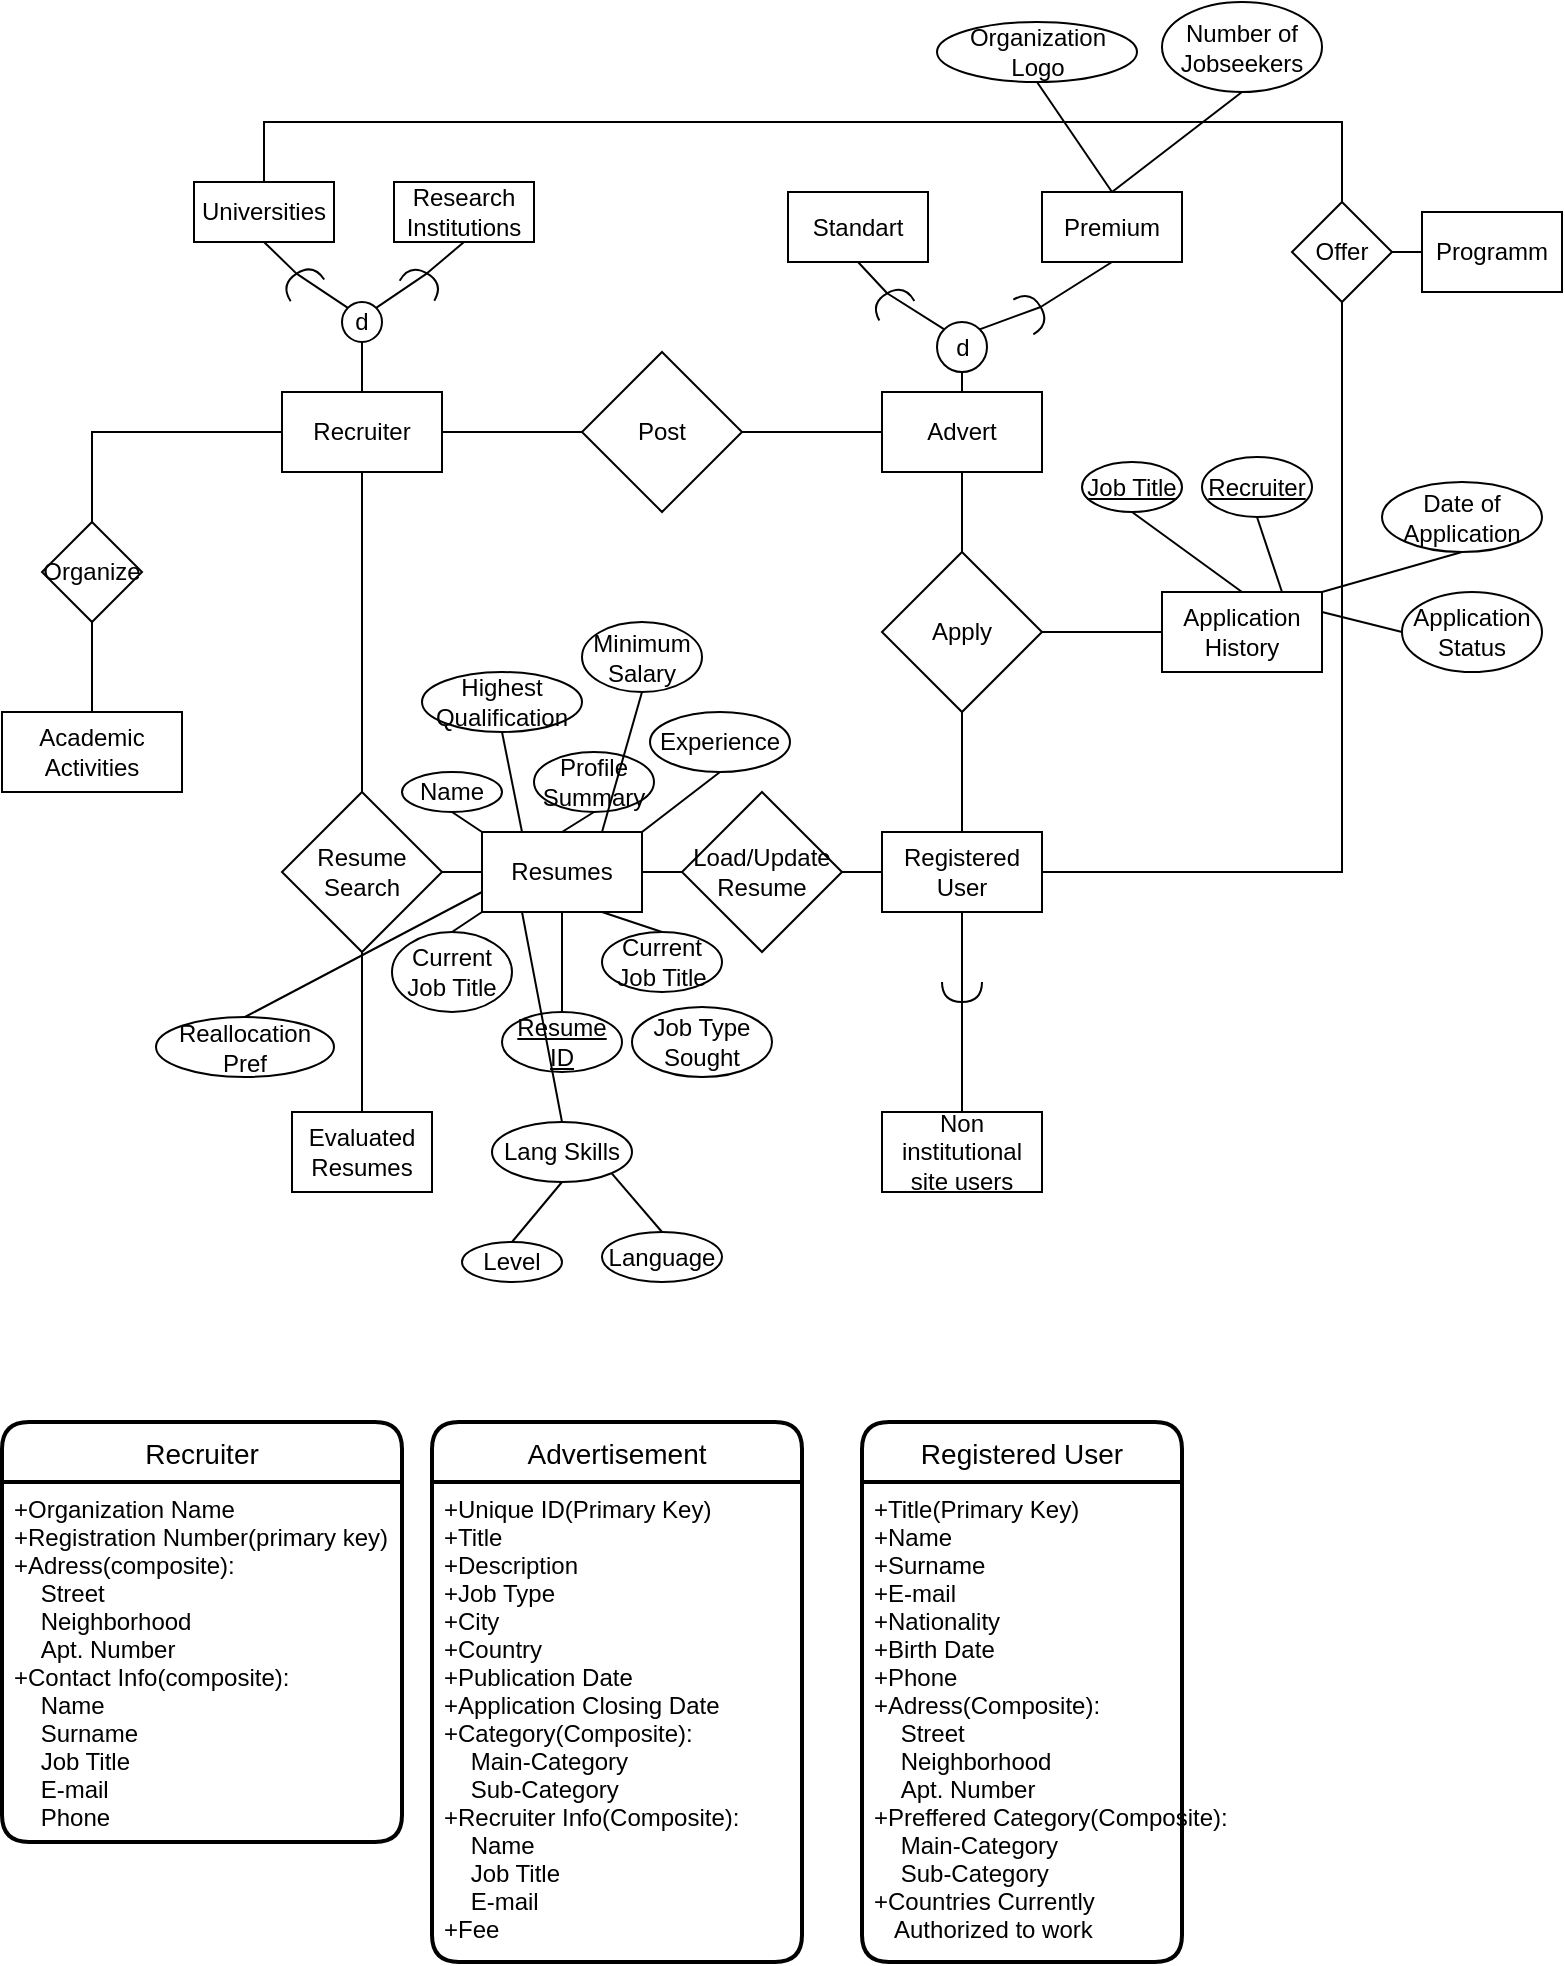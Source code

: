 <mxfile version="15.7.4" type="github">
  <diagram id="oW-fHzXB0XqupBl2FvEl" name="Page-1">
    <mxGraphModel dx="371" dy="684" grid="1" gridSize="10" guides="1" tooltips="1" connect="1" arrows="1" fold="1" page="1" pageScale="1" pageWidth="827" pageHeight="1169" math="0" shadow="0">
      <root>
        <mxCell id="0" />
        <mxCell id="1" parent="0" />
        <mxCell id="fJtaRyN5ISk2u794oa8O-1" value="Recruiter" style="rounded=0;whiteSpace=wrap;html=1;" vertex="1" parent="1">
          <mxGeometry x="160" y="375" width="80" height="40" as="geometry" />
        </mxCell>
        <mxCell id="fJtaRyN5ISk2u794oa8O-3" value="Resume&lt;br&gt;Search" style="rhombus;whiteSpace=wrap;html=1;" vertex="1" parent="1">
          <mxGeometry x="160" y="575" width="80" height="80" as="geometry" />
        </mxCell>
        <mxCell id="fJtaRyN5ISk2u794oa8O-4" value="" style="endArrow=none;html=1;rounded=0;entryX=0.5;entryY=1;entryDx=0;entryDy=0;exitX=0.5;exitY=0;exitDx=0;exitDy=0;" edge="1" parent="1" source="fJtaRyN5ISk2u794oa8O-3" target="fJtaRyN5ISk2u794oa8O-1">
          <mxGeometry width="50" height="50" relative="1" as="geometry">
            <mxPoint x="700" y="665" as="sourcePoint" />
            <mxPoint x="750" y="615" as="targetPoint" />
          </mxGeometry>
        </mxCell>
        <mxCell id="fJtaRyN5ISk2u794oa8O-5" value="" style="endArrow=none;html=1;rounded=0;entryX=0.5;entryY=1;entryDx=0;entryDy=0;exitX=0.5;exitY=0;exitDx=0;exitDy=0;" edge="1" parent="1" source="fJtaRyN5ISk2u794oa8O-6" target="fJtaRyN5ISk2u794oa8O-3">
          <mxGeometry width="50" height="50" relative="1" as="geometry">
            <mxPoint x="280" y="735" as="sourcePoint" />
            <mxPoint x="750" y="615" as="targetPoint" />
            <Array as="points" />
          </mxGeometry>
        </mxCell>
        <mxCell id="fJtaRyN5ISk2u794oa8O-6" value="Evaluated&lt;br&gt;Resumes" style="rounded=0;whiteSpace=wrap;html=1;" vertex="1" parent="1">
          <mxGeometry x="165" y="735" width="70" height="40" as="geometry" />
        </mxCell>
        <mxCell id="fJtaRyN5ISk2u794oa8O-7" value="" style="endArrow=none;html=1;rounded=0;exitX=1;exitY=0.5;exitDx=0;exitDy=0;startArrow=none;" edge="1" parent="1" source="fJtaRyN5ISk2u794oa8O-8">
          <mxGeometry width="50" height="50" relative="1" as="geometry">
            <mxPoint x="700" y="665" as="sourcePoint" />
            <mxPoint x="360" y="615" as="targetPoint" />
          </mxGeometry>
        </mxCell>
        <mxCell id="fJtaRyN5ISk2u794oa8O-8" value="Resumes" style="rounded=0;whiteSpace=wrap;html=1;" vertex="1" parent="1">
          <mxGeometry x="260" y="595" width="80" height="40" as="geometry" />
        </mxCell>
        <mxCell id="fJtaRyN5ISk2u794oa8O-9" value="" style="endArrow=none;html=1;rounded=0;exitX=1;exitY=0.5;exitDx=0;exitDy=0;" edge="1" parent="1" source="fJtaRyN5ISk2u794oa8O-3" target="fJtaRyN5ISk2u794oa8O-8">
          <mxGeometry width="50" height="50" relative="1" as="geometry">
            <mxPoint x="320" y="615" as="sourcePoint" />
            <mxPoint x="400" y="615" as="targetPoint" />
          </mxGeometry>
        </mxCell>
        <mxCell id="fJtaRyN5ISk2u794oa8O-10" value="Load/Update&lt;br&gt;Resume" style="rhombus;whiteSpace=wrap;html=1;" vertex="1" parent="1">
          <mxGeometry x="360" y="575" width="80" height="80" as="geometry" />
        </mxCell>
        <mxCell id="fJtaRyN5ISk2u794oa8O-11" value="Registered&lt;br&gt;User" style="rounded=0;whiteSpace=wrap;html=1;" vertex="1" parent="1">
          <mxGeometry x="460" y="595" width="80" height="40" as="geometry" />
        </mxCell>
        <mxCell id="fJtaRyN5ISk2u794oa8O-12" value="" style="shape=requiredInterface;html=1;verticalLabelPosition=bottom;sketch=0;rotation=90;" vertex="1" parent="1">
          <mxGeometry x="495" y="665" width="10" height="20" as="geometry" />
        </mxCell>
        <mxCell id="fJtaRyN5ISk2u794oa8O-13" value="" style="endArrow=none;html=1;rounded=0;exitX=1;exitY=0.5;exitDx=0;exitDy=0;entryX=0;entryY=0.5;entryDx=0;entryDy=0;" edge="1" parent="1" source="fJtaRyN5ISk2u794oa8O-10" target="fJtaRyN5ISk2u794oa8O-11">
          <mxGeometry width="50" height="50" relative="1" as="geometry">
            <mxPoint x="680" y="645" as="sourcePoint" />
            <mxPoint x="730" y="595" as="targetPoint" />
          </mxGeometry>
        </mxCell>
        <mxCell id="fJtaRyN5ISk2u794oa8O-16" value="Non institutional site users" style="rounded=0;whiteSpace=wrap;html=1;" vertex="1" parent="1">
          <mxGeometry x="460" y="735" width="80" height="40" as="geometry" />
        </mxCell>
        <mxCell id="fJtaRyN5ISk2u794oa8O-17" value="" style="endArrow=none;html=1;rounded=0;exitX=0.5;exitY=1;exitDx=0;exitDy=0;entryX=0.5;entryY=0;entryDx=0;entryDy=0;" edge="1" parent="1" source="fJtaRyN5ISk2u794oa8O-11" target="fJtaRyN5ISk2u794oa8O-16">
          <mxGeometry width="50" height="50" relative="1" as="geometry">
            <mxPoint x="680" y="635" as="sourcePoint" />
            <mxPoint x="730" y="585" as="targetPoint" />
          </mxGeometry>
        </mxCell>
        <mxCell id="fJtaRyN5ISk2u794oa8O-18" value="" style="endArrow=none;html=1;rounded=0;exitX=0.5;exitY=0;exitDx=0;exitDy=0;" edge="1" parent="1" source="fJtaRyN5ISk2u794oa8O-11">
          <mxGeometry width="50" height="50" relative="1" as="geometry">
            <mxPoint x="680" y="635" as="sourcePoint" />
            <mxPoint x="500" y="535" as="targetPoint" />
          </mxGeometry>
        </mxCell>
        <mxCell id="fJtaRyN5ISk2u794oa8O-19" value="Apply" style="rhombus;whiteSpace=wrap;html=1;" vertex="1" parent="1">
          <mxGeometry x="460" y="455" width="80" height="80" as="geometry" />
        </mxCell>
        <mxCell id="fJtaRyN5ISk2u794oa8O-21" value="Application&lt;br&gt;History" style="rounded=0;whiteSpace=wrap;html=1;" vertex="1" parent="1">
          <mxGeometry x="600" y="475" width="80" height="40" as="geometry" />
        </mxCell>
        <mxCell id="fJtaRyN5ISk2u794oa8O-22" value="Advert" style="rounded=0;whiteSpace=wrap;html=1;" vertex="1" parent="1">
          <mxGeometry x="460" y="375" width="80" height="40" as="geometry" />
        </mxCell>
        <mxCell id="fJtaRyN5ISk2u794oa8O-24" value="" style="endArrow=none;html=1;rounded=0;entryX=0.5;entryY=1;entryDx=0;entryDy=0;exitX=0.5;exitY=0;exitDx=0;exitDy=0;" edge="1" parent="1" source="fJtaRyN5ISk2u794oa8O-19" target="fJtaRyN5ISk2u794oa8O-22">
          <mxGeometry width="50" height="50" relative="1" as="geometry">
            <mxPoint x="680" y="625" as="sourcePoint" />
            <mxPoint x="730" y="575" as="targetPoint" />
          </mxGeometry>
        </mxCell>
        <mxCell id="fJtaRyN5ISk2u794oa8O-25" value="" style="endArrow=none;html=1;rounded=0;exitX=1;exitY=0.5;exitDx=0;exitDy=0;" edge="1" parent="1" source="fJtaRyN5ISk2u794oa8O-1">
          <mxGeometry width="50" height="50" relative="1" as="geometry">
            <mxPoint x="680" y="625" as="sourcePoint" />
            <mxPoint x="320" y="395" as="targetPoint" />
          </mxGeometry>
        </mxCell>
        <mxCell id="fJtaRyN5ISk2u794oa8O-26" value="Post" style="rhombus;whiteSpace=wrap;html=1;" vertex="1" parent="1">
          <mxGeometry x="310" y="355" width="80" height="80" as="geometry" />
        </mxCell>
        <mxCell id="fJtaRyN5ISk2u794oa8O-28" value="" style="endArrow=none;html=1;rounded=0;exitX=1;exitY=0.5;exitDx=0;exitDy=0;entryX=0;entryY=0.5;entryDx=0;entryDy=0;" edge="1" parent="1" source="fJtaRyN5ISk2u794oa8O-26" target="fJtaRyN5ISk2u794oa8O-22">
          <mxGeometry width="50" height="50" relative="1" as="geometry">
            <mxPoint x="680" y="625" as="sourcePoint" />
            <mxPoint x="730" y="575" as="targetPoint" />
          </mxGeometry>
        </mxCell>
        <mxCell id="fJtaRyN5ISk2u794oa8O-32" value="Universities" style="rounded=0;whiteSpace=wrap;html=1;" vertex="1" parent="1">
          <mxGeometry x="116" y="270" width="70" height="30" as="geometry" />
        </mxCell>
        <mxCell id="fJtaRyN5ISk2u794oa8O-33" value="Research&lt;br&gt;Institutions" style="rounded=0;whiteSpace=wrap;html=1;" vertex="1" parent="1">
          <mxGeometry x="216" y="270" width="70" height="30" as="geometry" />
        </mxCell>
        <mxCell id="fJtaRyN5ISk2u794oa8O-44" value="" style="endArrow=none;html=1;rounded=0;exitX=0.5;exitY=0;exitDx=0;exitDy=0;entryX=0.5;entryY=1;entryDx=0;entryDy=0;" edge="1" parent="1" source="fJtaRyN5ISk2u794oa8O-1" target="fJtaRyN5ISk2u794oa8O-45">
          <mxGeometry width="50" height="50" relative="1" as="geometry">
            <mxPoint x="516" y="550" as="sourcePoint" />
            <mxPoint x="200" y="350" as="targetPoint" />
          </mxGeometry>
        </mxCell>
        <mxCell id="fJtaRyN5ISk2u794oa8O-45" value="d" style="ellipse;whiteSpace=wrap;html=1;aspect=fixed;" vertex="1" parent="1">
          <mxGeometry x="190" y="330" width="20" height="20" as="geometry" />
        </mxCell>
        <mxCell id="fJtaRyN5ISk2u794oa8O-48" value="" style="endArrow=none;html=1;rounded=0;exitX=1;exitY=0;exitDx=0;exitDy=0;entryX=1;entryY=0.5;entryDx=0;entryDy=0;entryPerimeter=0;" edge="1" parent="1" source="fJtaRyN5ISk2u794oa8O-45" target="fJtaRyN5ISk2u794oa8O-55">
          <mxGeometry width="50" height="50" relative="1" as="geometry">
            <mxPoint x="516" y="550" as="sourcePoint" />
            <mxPoint x="226" y="320" as="targetPoint" />
          </mxGeometry>
        </mxCell>
        <mxCell id="fJtaRyN5ISk2u794oa8O-50" value="" style="endArrow=none;html=1;rounded=0;exitX=0;exitY=0;exitDx=0;exitDy=0;entryX=1;entryY=0.5;entryDx=0;entryDy=0;entryPerimeter=0;" edge="1" parent="1" source="fJtaRyN5ISk2u794oa8O-45" target="fJtaRyN5ISk2u794oa8O-53">
          <mxGeometry width="50" height="50" relative="1" as="geometry">
            <mxPoint x="516" y="550" as="sourcePoint" />
            <mxPoint x="566" y="500" as="targetPoint" />
          </mxGeometry>
        </mxCell>
        <mxCell id="fJtaRyN5ISk2u794oa8O-53" value="" style="shape=requiredInterface;html=1;verticalLabelPosition=bottom;sketch=0;rotation=-123;" vertex="1" parent="1">
          <mxGeometry x="165" y="310" width="10" height="20" as="geometry" />
        </mxCell>
        <mxCell id="fJtaRyN5ISk2u794oa8O-54" value="" style="endArrow=none;html=1;rounded=0;exitX=1;exitY=0.5;exitDx=0;exitDy=0;exitPerimeter=0;entryX=0.5;entryY=1;entryDx=0;entryDy=0;" edge="1" parent="1" source="fJtaRyN5ISk2u794oa8O-53" target="fJtaRyN5ISk2u794oa8O-32">
          <mxGeometry width="50" height="50" relative="1" as="geometry">
            <mxPoint x="516" y="550" as="sourcePoint" />
            <mxPoint x="566" y="500" as="targetPoint" />
          </mxGeometry>
        </mxCell>
        <mxCell id="fJtaRyN5ISk2u794oa8O-55" value="" style="shape=requiredInterface;html=1;verticalLabelPosition=bottom;sketch=0;rotation=-60;" vertex="1" parent="1">
          <mxGeometry x="225" y="310" width="10" height="20" as="geometry" />
        </mxCell>
        <mxCell id="fJtaRyN5ISk2u794oa8O-56" value="" style="endArrow=none;html=1;rounded=0;exitX=1;exitY=0.5;exitDx=0;exitDy=0;exitPerimeter=0;entryX=0.5;entryY=1;entryDx=0;entryDy=0;" edge="1" parent="1" source="fJtaRyN5ISk2u794oa8O-55" target="fJtaRyN5ISk2u794oa8O-33">
          <mxGeometry width="50" height="50" relative="1" as="geometry">
            <mxPoint x="516" y="550" as="sourcePoint" />
            <mxPoint x="566" y="500" as="targetPoint" />
          </mxGeometry>
        </mxCell>
        <mxCell id="fJtaRyN5ISk2u794oa8O-57" value="Academic&lt;br&gt;Activities" style="rounded=0;whiteSpace=wrap;html=1;" vertex="1" parent="1">
          <mxGeometry x="20" y="535" width="90" height="40" as="geometry" />
        </mxCell>
        <mxCell id="fJtaRyN5ISk2u794oa8O-58" value="" style="endArrow=none;html=1;rounded=0;entryX=0;entryY=0.5;entryDx=0;entryDy=0;exitX=1;exitY=0.5;exitDx=0;exitDy=0;" edge="1" parent="1" source="fJtaRyN5ISk2u794oa8O-19" target="fJtaRyN5ISk2u794oa8O-21">
          <mxGeometry width="50" height="50" relative="1" as="geometry">
            <mxPoint x="495" y="530" as="sourcePoint" />
            <mxPoint x="545" y="480" as="targetPoint" />
          </mxGeometry>
        </mxCell>
        <mxCell id="fJtaRyN5ISk2u794oa8O-62" value="Organize" style="rhombus;whiteSpace=wrap;html=1;" vertex="1" parent="1">
          <mxGeometry x="40" y="440" width="50" height="50" as="geometry" />
        </mxCell>
        <mxCell id="fJtaRyN5ISk2u794oa8O-63" value="" style="endArrow=none;html=1;rounded=0;entryX=0.5;entryY=1;entryDx=0;entryDy=0;exitX=0.5;exitY=0;exitDx=0;exitDy=0;" edge="1" parent="1" source="fJtaRyN5ISk2u794oa8O-57" target="fJtaRyN5ISk2u794oa8O-62">
          <mxGeometry width="50" height="50" relative="1" as="geometry">
            <mxPoint x="495" y="530" as="sourcePoint" />
            <mxPoint x="545" y="480" as="targetPoint" />
          </mxGeometry>
        </mxCell>
        <mxCell id="fJtaRyN5ISk2u794oa8O-64" value="" style="endArrow=none;html=1;rounded=0;exitX=0.5;exitY=0;exitDx=0;exitDy=0;entryX=0;entryY=0.5;entryDx=0;entryDy=0;" edge="1" parent="1" source="fJtaRyN5ISk2u794oa8O-62" target="fJtaRyN5ISk2u794oa8O-1">
          <mxGeometry width="50" height="50" relative="1" as="geometry">
            <mxPoint x="495" y="530" as="sourcePoint" />
            <mxPoint x="155" y="400" as="targetPoint" />
            <Array as="points">
              <mxPoint x="65" y="395" />
            </Array>
          </mxGeometry>
        </mxCell>
        <mxCell id="fJtaRyN5ISk2u794oa8O-68" value="" style="endArrow=none;html=1;rounded=0;exitX=0.5;exitY=0;exitDx=0;exitDy=0;entryX=0.5;entryY=0;entryDx=0;entryDy=0;" edge="1" parent="1" source="fJtaRyN5ISk2u794oa8O-32" target="fJtaRyN5ISk2u794oa8O-70">
          <mxGeometry width="50" height="50" relative="1" as="geometry">
            <mxPoint x="495" y="520" as="sourcePoint" />
            <mxPoint x="605" y="260" as="targetPoint" />
            <Array as="points">
              <mxPoint x="151" y="240" />
              <mxPoint x="690" y="240" />
            </Array>
          </mxGeometry>
        </mxCell>
        <mxCell id="fJtaRyN5ISk2u794oa8O-70" value="Offer" style="rhombus;whiteSpace=wrap;html=1;" vertex="1" parent="1">
          <mxGeometry x="665" y="280" width="50" height="50" as="geometry" />
        </mxCell>
        <mxCell id="fJtaRyN5ISk2u794oa8O-72" value="" style="endArrow=none;html=1;rounded=0;entryX=1;entryY=0.5;entryDx=0;entryDy=0;exitX=0;exitY=0.5;exitDx=0;exitDy=0;" edge="1" parent="1" source="fJtaRyN5ISk2u794oa8O-73" target="fJtaRyN5ISk2u794oa8O-70">
          <mxGeometry width="50" height="50" relative="1" as="geometry">
            <mxPoint x="745" y="305" as="sourcePoint" />
            <mxPoint x="545" y="470" as="targetPoint" />
          </mxGeometry>
        </mxCell>
        <mxCell id="fJtaRyN5ISk2u794oa8O-73" value="Programm" style="rounded=0;whiteSpace=wrap;html=1;" vertex="1" parent="1">
          <mxGeometry x="730" y="285" width="70" height="40" as="geometry" />
        </mxCell>
        <mxCell id="fJtaRyN5ISk2u794oa8O-74" value="" style="endArrow=none;html=1;rounded=0;entryX=0.5;entryY=1;entryDx=0;entryDy=0;exitX=1;exitY=0.5;exitDx=0;exitDy=0;" edge="1" parent="1" source="fJtaRyN5ISk2u794oa8O-11" target="fJtaRyN5ISk2u794oa8O-70">
          <mxGeometry width="50" height="50" relative="1" as="geometry">
            <mxPoint x="510" y="520" as="sourcePoint" />
            <mxPoint x="560" y="470" as="targetPoint" />
            <Array as="points">
              <mxPoint x="690" y="615" />
            </Array>
          </mxGeometry>
        </mxCell>
        <mxCell id="fJtaRyN5ISk2u794oa8O-75" value="d" style="ellipse;whiteSpace=wrap;html=1;aspect=fixed;" vertex="1" parent="1">
          <mxGeometry x="487.5" y="340" width="25" height="25" as="geometry" />
        </mxCell>
        <mxCell id="fJtaRyN5ISk2u794oa8O-76" value="" style="endArrow=none;html=1;rounded=0;entryX=0.5;entryY=1;entryDx=0;entryDy=0;exitX=0.5;exitY=0;exitDx=0;exitDy=0;" edge="1" parent="1" source="fJtaRyN5ISk2u794oa8O-22" target="fJtaRyN5ISk2u794oa8O-75">
          <mxGeometry width="50" height="50" relative="1" as="geometry">
            <mxPoint x="510" y="520" as="sourcePoint" />
            <mxPoint x="560" y="470" as="targetPoint" />
          </mxGeometry>
        </mxCell>
        <mxCell id="fJtaRyN5ISk2u794oa8O-77" value="Standart" style="rounded=0;whiteSpace=wrap;html=1;" vertex="1" parent="1">
          <mxGeometry x="413" y="275" width="70" height="35" as="geometry" />
        </mxCell>
        <mxCell id="fJtaRyN5ISk2u794oa8O-78" value="Premium" style="rounded=0;whiteSpace=wrap;html=1;" vertex="1" parent="1">
          <mxGeometry x="540" y="275" width="70" height="35" as="geometry" />
        </mxCell>
        <mxCell id="fJtaRyN5ISk2u794oa8O-79" value="" style="endArrow=none;html=1;rounded=0;entryX=0.5;entryY=1;entryDx=0;entryDy=0;exitX=1;exitY=0.5;exitDx=0;exitDy=0;exitPerimeter=0;" edge="1" parent="1" source="fJtaRyN5ISk2u794oa8O-83" target="fJtaRyN5ISk2u794oa8O-77">
          <mxGeometry width="50" height="50" relative="1" as="geometry">
            <mxPoint x="270" y="515" as="sourcePoint" />
            <mxPoint x="320" y="465" as="targetPoint" />
          </mxGeometry>
        </mxCell>
        <mxCell id="fJtaRyN5ISk2u794oa8O-80" value="" style="endArrow=none;html=1;rounded=0;exitX=1;exitY=0.5;exitDx=0;exitDy=0;exitPerimeter=0;entryX=1;entryY=0;entryDx=0;entryDy=0;" edge="1" parent="1" source="fJtaRyN5ISk2u794oa8O-81" target="fJtaRyN5ISk2u794oa8O-75">
          <mxGeometry width="50" height="50" relative="1" as="geometry">
            <mxPoint x="350" y="515" as="sourcePoint" />
            <mxPoint x="400" y="465" as="targetPoint" />
            <Array as="points" />
          </mxGeometry>
        </mxCell>
        <mxCell id="fJtaRyN5ISk2u794oa8O-81" value="" style="shape=requiredInterface;html=1;verticalLabelPosition=bottom;sketch=0;rotation=-30;" vertex="1" parent="1">
          <mxGeometry x="530" y="325" width="10" height="20" as="geometry" />
        </mxCell>
        <mxCell id="fJtaRyN5ISk2u794oa8O-82" value="" style="endArrow=none;html=1;rounded=0;entryX=0.5;entryY=1;entryDx=0;entryDy=0;exitX=1;exitY=0.5;exitDx=0;exitDy=0;exitPerimeter=0;" edge="1" parent="1" source="fJtaRyN5ISk2u794oa8O-81" target="fJtaRyN5ISk2u794oa8O-78">
          <mxGeometry width="50" height="50" relative="1" as="geometry">
            <mxPoint x="510" y="520" as="sourcePoint" />
            <mxPoint x="560" y="470" as="targetPoint" />
          </mxGeometry>
        </mxCell>
        <mxCell id="fJtaRyN5ISk2u794oa8O-83" value="" style="shape=requiredInterface;html=1;verticalLabelPosition=bottom;sketch=0;rotation=-119;" vertex="1" parent="1">
          <mxGeometry x="460" y="320" width="10" height="20" as="geometry" />
        </mxCell>
        <mxCell id="fJtaRyN5ISk2u794oa8O-84" value="" style="endArrow=none;html=1;rounded=0;entryX=1;entryY=0.5;entryDx=0;entryDy=0;entryPerimeter=0;exitX=0;exitY=0;exitDx=0;exitDy=0;" edge="1" parent="1" source="fJtaRyN5ISk2u794oa8O-75" target="fJtaRyN5ISk2u794oa8O-83">
          <mxGeometry width="50" height="50" relative="1" as="geometry">
            <mxPoint x="510" y="520" as="sourcePoint" />
            <mxPoint x="560" y="470" as="targetPoint" />
          </mxGeometry>
        </mxCell>
        <mxCell id="fJtaRyN5ISk2u794oa8O-90" value="Recruiter" style="swimlane;childLayout=stackLayout;horizontal=1;startSize=30;horizontalStack=0;rounded=1;fontSize=14;fontStyle=0;strokeWidth=2;resizeParent=0;resizeLast=1;shadow=0;dashed=0;align=center;" vertex="1" parent="1">
          <mxGeometry x="20" y="890" width="200" height="210" as="geometry" />
        </mxCell>
        <mxCell id="fJtaRyN5ISk2u794oa8O-91" value="+Organization Name&#xa;+Registration Number(primary key)&#xa;+Adress(composite):&#xa;    Street&#xa;    Neighborhood&#xa;    Apt. Number&#xa;+Contact Info(composite):&#xa;    Name&#xa;    Surname&#xa;    Job Title&#xa;    E-mail&#xa;    Phone&#xa;" style="align=left;strokeColor=none;fillColor=none;spacingLeft=4;fontSize=12;verticalAlign=top;resizable=0;rotatable=0;part=1;" vertex="1" parent="fJtaRyN5ISk2u794oa8O-90">
          <mxGeometry y="30" width="200" height="180" as="geometry" />
        </mxCell>
        <mxCell id="fJtaRyN5ISk2u794oa8O-92" value="Advertisement" style="swimlane;childLayout=stackLayout;horizontal=1;startSize=30;horizontalStack=0;rounded=1;fontSize=14;fontStyle=0;strokeWidth=2;resizeParent=0;resizeLast=1;shadow=0;dashed=0;align=center;" vertex="1" parent="1">
          <mxGeometry x="235" y="890" width="185" height="270" as="geometry" />
        </mxCell>
        <mxCell id="fJtaRyN5ISk2u794oa8O-93" value="+Unique ID(Primary Key)&#xa;+Title&#xa;+Description&#xa;+Job Type&#xa;+City&#xa;+Country&#xa;+Publication Date&#xa;+Application Closing Date&#xa;+Category(Composite):&#xa;    Main-Category&#xa;    Sub-Category&#xa;+Recruiter Info(Composite):&#xa;    Name&#xa;    Job Title&#xa;    E-mail&#xa;+Fee&#xa;    " style="align=left;strokeColor=none;fillColor=none;spacingLeft=4;fontSize=12;verticalAlign=top;resizable=0;rotatable=0;part=1;" vertex="1" parent="fJtaRyN5ISk2u794oa8O-92">
          <mxGeometry y="30" width="185" height="240" as="geometry" />
        </mxCell>
        <mxCell id="fJtaRyN5ISk2u794oa8O-94" value="Organization Logo" style="ellipse;whiteSpace=wrap;html=1;align=center;" vertex="1" parent="1">
          <mxGeometry x="487.5" y="190" width="100" height="30" as="geometry" />
        </mxCell>
        <mxCell id="fJtaRyN5ISk2u794oa8O-95" value="" style="endArrow=none;html=1;rounded=0;entryX=0.5;entryY=0;entryDx=0;entryDy=0;exitX=0.5;exitY=1;exitDx=0;exitDy=0;" edge="1" parent="1" source="fJtaRyN5ISk2u794oa8O-94" target="fJtaRyN5ISk2u794oa8O-78">
          <mxGeometry width="50" height="50" relative="1" as="geometry">
            <mxPoint x="500" y="480" as="sourcePoint" />
            <mxPoint x="550" y="430" as="targetPoint" />
          </mxGeometry>
        </mxCell>
        <mxCell id="fJtaRyN5ISk2u794oa8O-96" value="Number of Jobseekers" style="ellipse;whiteSpace=wrap;html=1;align=center;" vertex="1" parent="1">
          <mxGeometry x="600" y="180" width="80" height="45" as="geometry" />
        </mxCell>
        <mxCell id="fJtaRyN5ISk2u794oa8O-97" value="" style="endArrow=none;html=1;rounded=0;exitX=0.5;exitY=0;exitDx=0;exitDy=0;entryX=0.5;entryY=1;entryDx=0;entryDy=0;" edge="1" parent="1" source="fJtaRyN5ISk2u794oa8O-78" target="fJtaRyN5ISk2u794oa8O-96">
          <mxGeometry width="50" height="50" relative="1" as="geometry">
            <mxPoint x="500" y="470" as="sourcePoint" />
            <mxPoint x="550" y="420" as="targetPoint" />
          </mxGeometry>
        </mxCell>
        <mxCell id="fJtaRyN5ISk2u794oa8O-98" value="Registered User" style="swimlane;childLayout=stackLayout;horizontal=1;startSize=30;horizontalStack=0;rounded=1;fontSize=14;fontStyle=0;strokeWidth=2;resizeParent=0;resizeLast=1;shadow=0;dashed=0;align=center;" vertex="1" parent="1">
          <mxGeometry x="450" y="890" width="160" height="270" as="geometry" />
        </mxCell>
        <mxCell id="fJtaRyN5ISk2u794oa8O-99" value="+Title(Primary Key)&#xa;+Name&#xa;+Surname&#xa;+E-mail&#xa;+Nationality&#xa;+Birth Date&#xa;+Phone&#xa;+Adress(Composite):&#xa;    Street&#xa;    Neighborhood&#xa;    Apt. Number&#xa;+Preffered Category(Composite):&#xa;    Main-Category&#xa;    Sub-Category&#xa;+Countries Currently &#xa;   Authorized to work&#xa;&#xa;    " style="align=left;strokeColor=none;fillColor=none;spacingLeft=4;fontSize=12;verticalAlign=top;resizable=0;rotatable=0;part=1;" vertex="1" parent="fJtaRyN5ISk2u794oa8O-98">
          <mxGeometry y="30" width="160" height="240" as="geometry" />
        </mxCell>
        <mxCell id="fJtaRyN5ISk2u794oa8O-101" value="Name" style="ellipse;whiteSpace=wrap;html=1;align=center;" vertex="1" parent="1">
          <mxGeometry x="220" y="565" width="50" height="20" as="geometry" />
        </mxCell>
        <mxCell id="fJtaRyN5ISk2u794oa8O-102" value="Profile Summary" style="ellipse;whiteSpace=wrap;html=1;align=center;" vertex="1" parent="1">
          <mxGeometry x="286" y="555" width="60" height="30" as="geometry" />
        </mxCell>
        <mxCell id="fJtaRyN5ISk2u794oa8O-103" value="Current Job Title" style="ellipse;whiteSpace=wrap;html=1;align=center;" vertex="1" parent="1">
          <mxGeometry x="215" y="645" width="60" height="40" as="geometry" />
        </mxCell>
        <mxCell id="fJtaRyN5ISk2u794oa8O-104" value="Resume ID" style="ellipse;whiteSpace=wrap;html=1;align=center;fontStyle=4;" vertex="1" parent="1">
          <mxGeometry x="270" y="685" width="60" height="30" as="geometry" />
        </mxCell>
        <mxCell id="fJtaRyN5ISk2u794oa8O-105" value="Current Job Title" style="ellipse;whiteSpace=wrap;html=1;align=center;" vertex="1" parent="1">
          <mxGeometry x="320" y="645" width="60" height="30" as="geometry" />
        </mxCell>
        <mxCell id="fJtaRyN5ISk2u794oa8O-106" value="Experience" style="ellipse;whiteSpace=wrap;html=1;align=center;" vertex="1" parent="1">
          <mxGeometry x="344" y="535" width="70" height="30" as="geometry" />
        </mxCell>
        <mxCell id="fJtaRyN5ISk2u794oa8O-107" value="Job Type Sought" style="ellipse;whiteSpace=wrap;html=1;align=center;" vertex="1" parent="1">
          <mxGeometry x="335" y="682.5" width="70" height="35" as="geometry" />
        </mxCell>
        <mxCell id="fJtaRyN5ISk2u794oa8O-108" value="Minimum Salary" style="ellipse;whiteSpace=wrap;html=1;align=center;" vertex="1" parent="1">
          <mxGeometry x="310" y="490" width="60" height="35" as="geometry" />
        </mxCell>
        <mxCell id="fJtaRyN5ISk2u794oa8O-109" value="Highest Qualification" style="ellipse;whiteSpace=wrap;html=1;align=center;" vertex="1" parent="1">
          <mxGeometry x="230" y="515" width="80" height="30" as="geometry" />
        </mxCell>
        <mxCell id="fJtaRyN5ISk2u794oa8O-110" value="Lang Skills" style="ellipse;whiteSpace=wrap;html=1;align=center;" vertex="1" parent="1">
          <mxGeometry x="265" y="740" width="70" height="30" as="geometry" />
        </mxCell>
        <mxCell id="fJtaRyN5ISk2u794oa8O-111" value="Language" style="ellipse;whiteSpace=wrap;html=1;align=center;" vertex="1" parent="1">
          <mxGeometry x="320" y="795" width="60" height="25" as="geometry" />
        </mxCell>
        <mxCell id="fJtaRyN5ISk2u794oa8O-112" value="Level" style="ellipse;whiteSpace=wrap;html=1;align=center;" vertex="1" parent="1">
          <mxGeometry x="250" y="800" width="50" height="20" as="geometry" />
        </mxCell>
        <mxCell id="fJtaRyN5ISk2u794oa8O-113" value="Reallocation Pref" style="ellipse;whiteSpace=wrap;html=1;align=center;" vertex="1" parent="1">
          <mxGeometry x="97" y="687.5" width="89" height="30" as="geometry" />
        </mxCell>
        <mxCell id="fJtaRyN5ISk2u794oa8O-114" value="" style="endArrow=none;html=1;rounded=0;exitX=0.5;exitY=0;exitDx=0;exitDy=0;entryX=0;entryY=1;entryDx=0;entryDy=0;" edge="1" parent="1" source="fJtaRyN5ISk2u794oa8O-103" target="fJtaRyN5ISk2u794oa8O-8">
          <mxGeometry width="50" height="50" relative="1" as="geometry">
            <mxPoint x="270" y="650" as="sourcePoint" />
            <mxPoint x="320" y="600" as="targetPoint" />
          </mxGeometry>
        </mxCell>
        <mxCell id="fJtaRyN5ISk2u794oa8O-115" value="" style="endArrow=none;html=1;rounded=0;entryX=0.5;entryY=0;entryDx=0;entryDy=0;exitX=0.5;exitY=1;exitDx=0;exitDy=0;" edge="1" parent="1" source="fJtaRyN5ISk2u794oa8O-8" target="fJtaRyN5ISk2u794oa8O-104">
          <mxGeometry width="50" height="50" relative="1" as="geometry">
            <mxPoint x="270" y="650" as="sourcePoint" />
            <mxPoint x="320" y="600" as="targetPoint" />
          </mxGeometry>
        </mxCell>
        <mxCell id="fJtaRyN5ISk2u794oa8O-116" value="" style="endArrow=none;html=1;rounded=0;entryX=0.5;entryY=0;entryDx=0;entryDy=0;exitX=0.75;exitY=1;exitDx=0;exitDy=0;" edge="1" parent="1" source="fJtaRyN5ISk2u794oa8O-8" target="fJtaRyN5ISk2u794oa8O-105">
          <mxGeometry width="50" height="50" relative="1" as="geometry">
            <mxPoint x="270" y="650" as="sourcePoint" />
            <mxPoint x="320" y="600" as="targetPoint" />
          </mxGeometry>
        </mxCell>
        <mxCell id="fJtaRyN5ISk2u794oa8O-117" value="" style="endArrow=none;html=1;rounded=0;entryX=0.5;entryY=1;entryDx=0;entryDy=0;exitX=1;exitY=0;exitDx=0;exitDy=0;" edge="1" parent="1" source="fJtaRyN5ISk2u794oa8O-8" target="fJtaRyN5ISk2u794oa8O-106">
          <mxGeometry width="50" height="50" relative="1" as="geometry">
            <mxPoint x="270" y="650" as="sourcePoint" />
            <mxPoint x="320" y="600" as="targetPoint" />
          </mxGeometry>
        </mxCell>
        <mxCell id="fJtaRyN5ISk2u794oa8O-118" value="" style="endArrow=none;html=1;rounded=0;entryX=0.5;entryY=1;entryDx=0;entryDy=0;exitX=0;exitY=0;exitDx=0;exitDy=0;" edge="1" parent="1" source="fJtaRyN5ISk2u794oa8O-8" target="fJtaRyN5ISk2u794oa8O-101">
          <mxGeometry width="50" height="50" relative="1" as="geometry">
            <mxPoint x="270" y="650" as="sourcePoint" />
            <mxPoint x="320" y="600" as="targetPoint" />
          </mxGeometry>
        </mxCell>
        <mxCell id="fJtaRyN5ISk2u794oa8O-119" value="" style="endArrow=none;html=1;rounded=0;entryX=0.5;entryY=1;entryDx=0;entryDy=0;exitX=0.25;exitY=0;exitDx=0;exitDy=0;" edge="1" parent="1" source="fJtaRyN5ISk2u794oa8O-8" target="fJtaRyN5ISk2u794oa8O-109">
          <mxGeometry width="50" height="50" relative="1" as="geometry">
            <mxPoint x="270" y="600" as="sourcePoint" />
            <mxPoint x="320" y="600" as="targetPoint" />
          </mxGeometry>
        </mxCell>
        <mxCell id="fJtaRyN5ISk2u794oa8O-120" value="" style="endArrow=none;html=1;rounded=0;entryX=0.5;entryY=1;entryDx=0;entryDy=0;exitX=0.5;exitY=0;exitDx=0;exitDy=0;" edge="1" parent="1" source="fJtaRyN5ISk2u794oa8O-8" target="fJtaRyN5ISk2u794oa8O-102">
          <mxGeometry width="50" height="50" relative="1" as="geometry">
            <mxPoint x="270" y="650" as="sourcePoint" />
            <mxPoint x="320" y="600" as="targetPoint" />
          </mxGeometry>
        </mxCell>
        <mxCell id="fJtaRyN5ISk2u794oa8O-121" value="" style="endArrow=none;html=1;rounded=0;entryX=0.5;entryY=1;entryDx=0;entryDy=0;exitX=0.75;exitY=0;exitDx=0;exitDy=0;" edge="1" parent="1" source="fJtaRyN5ISk2u794oa8O-8" target="fJtaRyN5ISk2u794oa8O-108">
          <mxGeometry width="50" height="50" relative="1" as="geometry">
            <mxPoint x="270" y="650" as="sourcePoint" />
            <mxPoint x="320" y="600" as="targetPoint" />
          </mxGeometry>
        </mxCell>
        <mxCell id="fJtaRyN5ISk2u794oa8O-122" value="" style="endArrow=none;html=1;rounded=0;exitX=0.5;exitY=0;exitDx=0;exitDy=0;entryX=0;entryY=0.75;entryDx=0;entryDy=0;" edge="1" parent="1" source="fJtaRyN5ISk2u794oa8O-113" target="fJtaRyN5ISk2u794oa8O-8">
          <mxGeometry width="50" height="50" relative="1" as="geometry">
            <mxPoint x="270" y="650" as="sourcePoint" />
            <mxPoint x="320" y="600" as="targetPoint" />
          </mxGeometry>
        </mxCell>
        <mxCell id="fJtaRyN5ISk2u794oa8O-123" value="" style="endArrow=none;html=1;rounded=0;exitX=0.25;exitY=1;exitDx=0;exitDy=0;" edge="1" parent="1" source="fJtaRyN5ISk2u794oa8O-8">
          <mxGeometry width="50" height="50" relative="1" as="geometry">
            <mxPoint x="270" y="650" as="sourcePoint" />
            <mxPoint x="280" y="635" as="targetPoint" />
            <Array as="points">
              <mxPoint x="300" y="740" />
            </Array>
          </mxGeometry>
        </mxCell>
        <mxCell id="fJtaRyN5ISk2u794oa8O-124" value="" style="endArrow=none;html=1;rounded=0;entryX=0.5;entryY=0;entryDx=0;entryDy=0;exitX=0.5;exitY=1;exitDx=0;exitDy=0;" edge="1" parent="1" source="fJtaRyN5ISk2u794oa8O-110" target="fJtaRyN5ISk2u794oa8O-112">
          <mxGeometry width="50" height="50" relative="1" as="geometry">
            <mxPoint x="270" y="650" as="sourcePoint" />
            <mxPoint x="320" y="600" as="targetPoint" />
          </mxGeometry>
        </mxCell>
        <mxCell id="fJtaRyN5ISk2u794oa8O-125" value="" style="endArrow=none;html=1;rounded=0;entryX=0.5;entryY=0;entryDx=0;entryDy=0;exitX=1;exitY=1;exitDx=0;exitDy=0;" edge="1" parent="1" source="fJtaRyN5ISk2u794oa8O-110" target="fJtaRyN5ISk2u794oa8O-111">
          <mxGeometry width="50" height="50" relative="1" as="geometry">
            <mxPoint x="270" y="650" as="sourcePoint" />
            <mxPoint x="320" y="600" as="targetPoint" />
          </mxGeometry>
        </mxCell>
        <mxCell id="fJtaRyN5ISk2u794oa8O-127" value="" style="endArrow=none;html=1;rounded=0;entryX=0.5;entryY=0;entryDx=0;entryDy=0;exitX=0.5;exitY=1;exitDx=0;exitDy=0;" edge="1" parent="1" source="fJtaRyN5ISk2u794oa8O-128" target="fJtaRyN5ISk2u794oa8O-21">
          <mxGeometry width="50" height="50" relative="1" as="geometry">
            <mxPoint x="600" y="450" as="sourcePoint" />
            <mxPoint x="710" y="320" as="targetPoint" />
          </mxGeometry>
        </mxCell>
        <mxCell id="fJtaRyN5ISk2u794oa8O-128" value="Job Title" style="ellipse;whiteSpace=wrap;html=1;align=center;fontStyle=4;" vertex="1" parent="1">
          <mxGeometry x="560" y="410" width="50" height="25" as="geometry" />
        </mxCell>
        <mxCell id="fJtaRyN5ISk2u794oa8O-129" value="Recruiter" style="ellipse;whiteSpace=wrap;html=1;align=center;fontStyle=4;" vertex="1" parent="1">
          <mxGeometry x="620" y="407.5" width="55" height="30" as="geometry" />
        </mxCell>
        <mxCell id="fJtaRyN5ISk2u794oa8O-130" value="" style="endArrow=none;html=1;rounded=0;exitX=0.5;exitY=1;exitDx=0;exitDy=0;entryX=0.75;entryY=0;entryDx=0;entryDy=0;" edge="1" parent="1" source="fJtaRyN5ISk2u794oa8O-129" target="fJtaRyN5ISk2u794oa8O-21">
          <mxGeometry width="50" height="50" relative="1" as="geometry">
            <mxPoint x="660" y="370" as="sourcePoint" />
            <mxPoint x="710" y="320" as="targetPoint" />
          </mxGeometry>
        </mxCell>
        <mxCell id="fJtaRyN5ISk2u794oa8O-131" value="Date of Application" style="ellipse;whiteSpace=wrap;html=1;align=center;" vertex="1" parent="1">
          <mxGeometry x="710" y="420" width="80" height="35" as="geometry" />
        </mxCell>
        <mxCell id="fJtaRyN5ISk2u794oa8O-132" value="" style="endArrow=none;html=1;rounded=0;exitX=1;exitY=0;exitDx=0;exitDy=0;entryX=0.5;entryY=1;entryDx=0;entryDy=0;" edge="1" parent="1" source="fJtaRyN5ISk2u794oa8O-21" target="fJtaRyN5ISk2u794oa8O-131">
          <mxGeometry width="50" height="50" relative="1" as="geometry">
            <mxPoint x="660" y="370" as="sourcePoint" />
            <mxPoint x="710" y="320" as="targetPoint" />
          </mxGeometry>
        </mxCell>
        <mxCell id="fJtaRyN5ISk2u794oa8O-133" value="Application Status" style="ellipse;whiteSpace=wrap;html=1;align=center;" vertex="1" parent="1">
          <mxGeometry x="720" y="475" width="70" height="40" as="geometry" />
        </mxCell>
        <mxCell id="fJtaRyN5ISk2u794oa8O-134" value="" style="endArrow=none;html=1;rounded=0;exitX=1;exitY=0.25;exitDx=0;exitDy=0;entryX=0;entryY=0.5;entryDx=0;entryDy=0;" edge="1" parent="1" source="fJtaRyN5ISk2u794oa8O-21" target="fJtaRyN5ISk2u794oa8O-133">
          <mxGeometry width="50" height="50" relative="1" as="geometry">
            <mxPoint x="600" y="360" as="sourcePoint" />
            <mxPoint x="650" y="310" as="targetPoint" />
          </mxGeometry>
        </mxCell>
      </root>
    </mxGraphModel>
  </diagram>
</mxfile>
